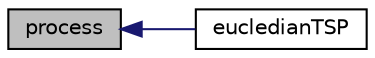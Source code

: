 digraph "process"
{
  edge [fontname="Helvetica",fontsize="10",labelfontname="Helvetica",labelfontsize="10"];
  node [fontname="Helvetica",fontsize="10",shape=record];
  rankdir="LR";
  Node1 [label="process",height=0.2,width=0.4,color="black", fillcolor="grey75", style="filled" fontcolor="black"];
  Node1 -> Node2 [dir="back",color="midnightblue",fontsize="10",style="solid",fontname="Helvetica"];
  Node2 [label="eucledianTSP",height=0.2,width=0.4,color="black", fillcolor="white", style="filled",URL="$eucledianTSP_8c.html#adf80487dfc6947bf2381c9a40302897b"];
}
